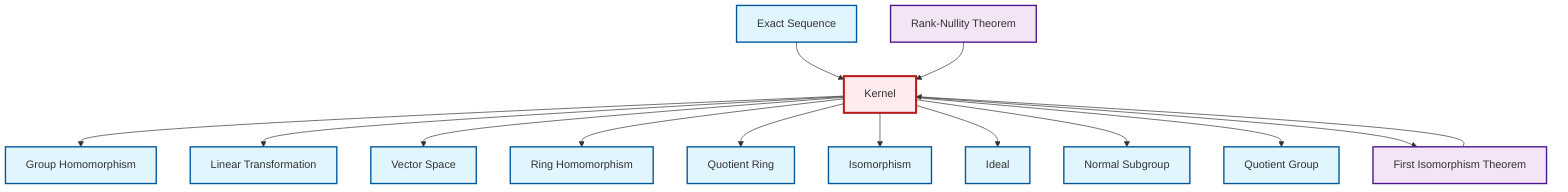 graph TD
    classDef definition fill:#e1f5fe,stroke:#01579b,stroke-width:2px
    classDef theorem fill:#f3e5f5,stroke:#4a148c,stroke-width:2px
    classDef axiom fill:#fff3e0,stroke:#e65100,stroke-width:2px
    classDef example fill:#e8f5e9,stroke:#1b5e20,stroke-width:2px
    classDef current fill:#ffebee,stroke:#b71c1c,stroke-width:3px
    def-homomorphism["Group Homomorphism"]:::definition
    def-vector-space["Vector Space"]:::definition
    def-kernel["Kernel"]:::definition
    def-quotient-ring["Quotient Ring"]:::definition
    thm-rank-nullity["Rank-Nullity Theorem"]:::theorem
    def-linear-transformation["Linear Transformation"]:::definition
    def-isomorphism["Isomorphism"]:::definition
    thm-first-isomorphism["First Isomorphism Theorem"]:::theorem
    def-ideal["Ideal"]:::definition
    def-exact-sequence["Exact Sequence"]:::definition
    def-quotient-group["Quotient Group"]:::definition
    def-ring-homomorphism["Ring Homomorphism"]:::definition
    def-normal-subgroup["Normal Subgroup"]:::definition
    def-kernel --> def-homomorphism
    def-kernel --> def-linear-transformation
    def-kernel --> def-vector-space
    def-kernel --> def-ring-homomorphism
    def-kernel --> def-quotient-ring
    thm-first-isomorphism --> def-kernel
    def-kernel --> def-isomorphism
    def-kernel --> def-ideal
    def-kernel --> def-normal-subgroup
    def-kernel --> def-quotient-group
    def-kernel --> thm-first-isomorphism
    def-exact-sequence --> def-kernel
    thm-rank-nullity --> def-kernel
    class def-kernel current
